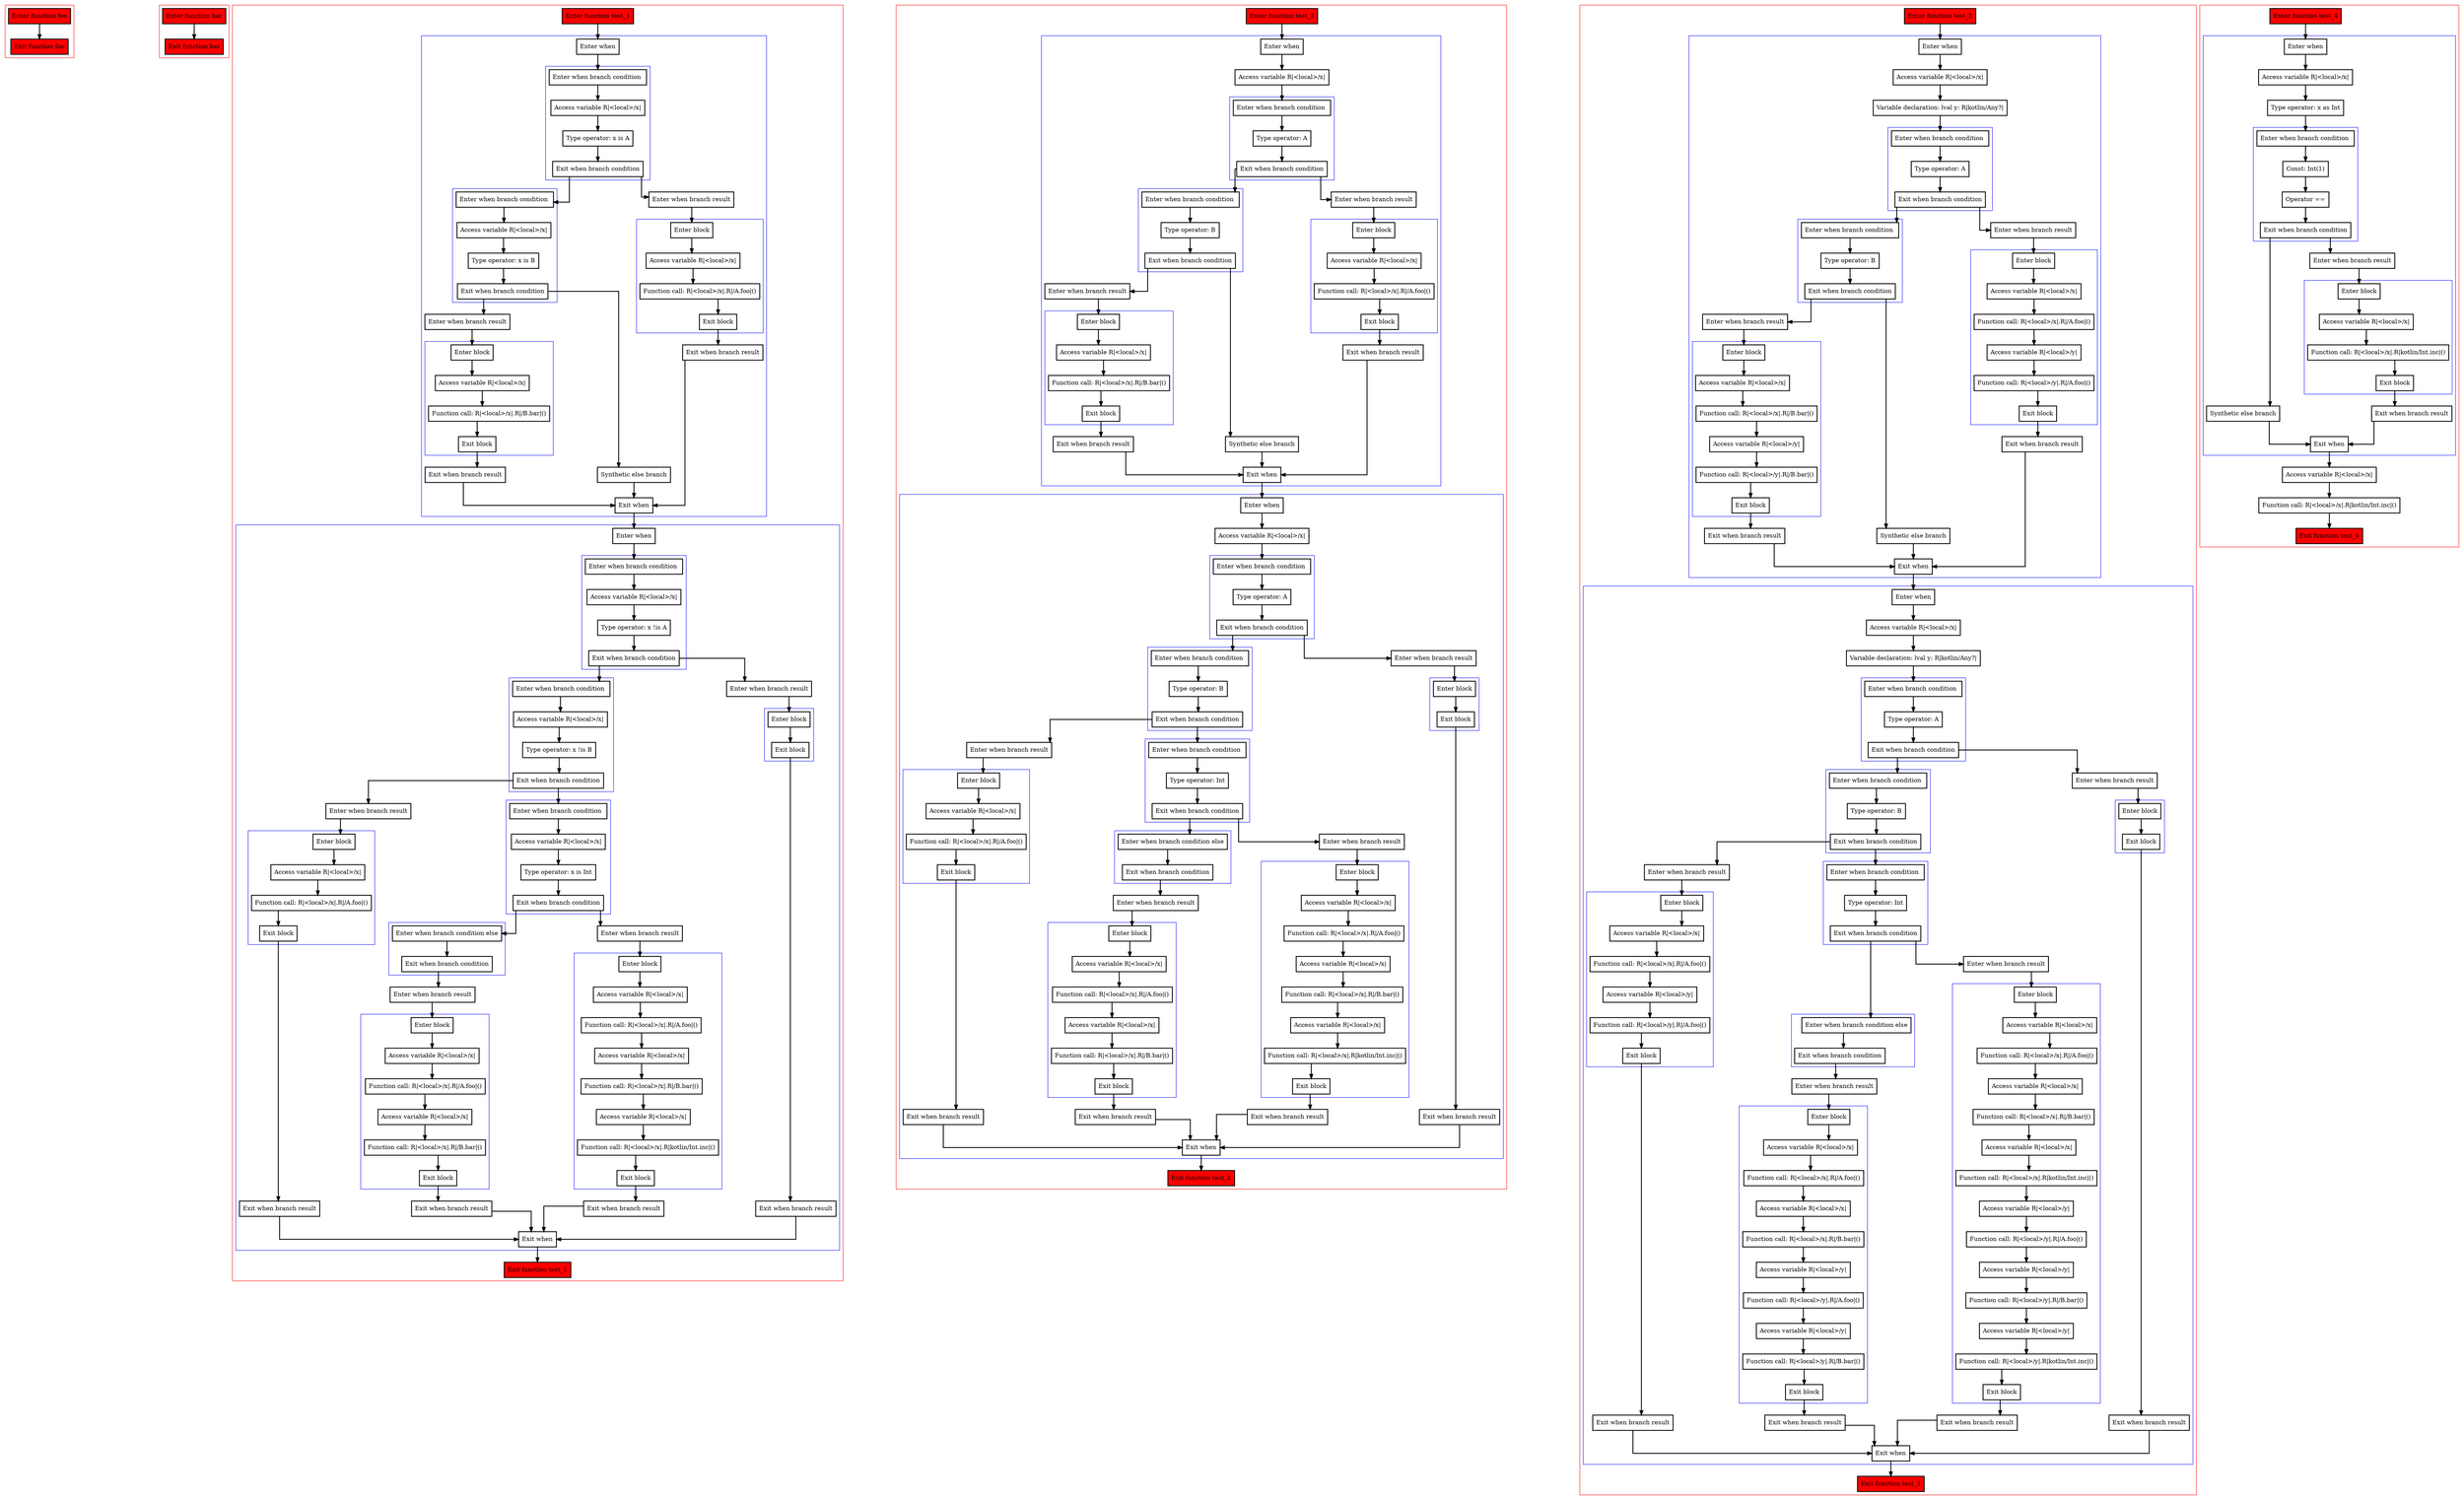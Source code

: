 digraph when_kt {
    graph [splines=ortho nodesep=3]
    node [shape=box penwidth=2]
    edge [penwidth=2]

    subgraph cluster_0 {
        color=red
        0 [label="Enter function foo" style="filled" fillcolor=red];
        1 [label="Exit function foo" style="filled" fillcolor=red];
    }

    0 -> {1};

    subgraph cluster_1 {
        color=red
        2 [label="Enter function bar" style="filled" fillcolor=red];
        3 [label="Exit function bar" style="filled" fillcolor=red];
    }

    2 -> {3};

    subgraph cluster_2 {
        color=red
        4 [label="Enter function test_1" style="filled" fillcolor=red];
        subgraph cluster_3 {
            color=blue
            5 [label="Enter when"];
            subgraph cluster_4 {
                color=blue
                6 [label="Enter when branch condition "];
                7 [label="Access variable R|<local>/x|"];
                8 [label="Type operator: x is A"];
                9 [label="Exit when branch condition"];
            }
            subgraph cluster_5 {
                color=blue
                10 [label="Enter when branch condition "];
                11 [label="Access variable R|<local>/x|"];
                12 [label="Type operator: x is B"];
                13 [label="Exit when branch condition"];
            }
            14 [label="Synthetic else branch"];
            15 [label="Enter when branch result"];
            subgraph cluster_6 {
                color=blue
                16 [label="Enter block"];
                17 [label="Access variable R|<local>/x|"];
                18 [label="Function call: R|<local>/x|.R|/B.bar|()"];
                19 [label="Exit block"];
            }
            20 [label="Exit when branch result"];
            21 [label="Enter when branch result"];
            subgraph cluster_7 {
                color=blue
                22 [label="Enter block"];
                23 [label="Access variable R|<local>/x|"];
                24 [label="Function call: R|<local>/x|.R|/A.foo|()"];
                25 [label="Exit block"];
            }
            26 [label="Exit when branch result"];
            27 [label="Exit when"];
        }
        subgraph cluster_8 {
            color=blue
            28 [label="Enter when"];
            subgraph cluster_9 {
                color=blue
                29 [label="Enter when branch condition "];
                30 [label="Access variable R|<local>/x|"];
                31 [label="Type operator: x !is A"];
                32 [label="Exit when branch condition"];
            }
            subgraph cluster_10 {
                color=blue
                33 [label="Enter when branch condition "];
                34 [label="Access variable R|<local>/x|"];
                35 [label="Type operator: x !is B"];
                36 [label="Exit when branch condition"];
            }
            subgraph cluster_11 {
                color=blue
                37 [label="Enter when branch condition "];
                38 [label="Access variable R|<local>/x|"];
                39 [label="Type operator: x is Int"];
                40 [label="Exit when branch condition"];
            }
            subgraph cluster_12 {
                color=blue
                41 [label="Enter when branch condition else"];
                42 [label="Exit when branch condition"];
            }
            43 [label="Enter when branch result"];
            subgraph cluster_13 {
                color=blue
                44 [label="Enter block"];
                45 [label="Access variable R|<local>/x|"];
                46 [label="Function call: R|<local>/x|.R|/A.foo|()"];
                47 [label="Access variable R|<local>/x|"];
                48 [label="Function call: R|<local>/x|.R|/B.bar|()"];
                49 [label="Exit block"];
            }
            50 [label="Exit when branch result"];
            51 [label="Enter when branch result"];
            subgraph cluster_14 {
                color=blue
                52 [label="Enter block"];
                53 [label="Access variable R|<local>/x|"];
                54 [label="Function call: R|<local>/x|.R|/A.foo|()"];
                55 [label="Access variable R|<local>/x|"];
                56 [label="Function call: R|<local>/x|.R|/B.bar|()"];
                57 [label="Access variable R|<local>/x|"];
                58 [label="Function call: R|<local>/x|.R|kotlin/Int.inc|()"];
                59 [label="Exit block"];
            }
            60 [label="Exit when branch result"];
            61 [label="Enter when branch result"];
            subgraph cluster_15 {
                color=blue
                62 [label="Enter block"];
                63 [label="Access variable R|<local>/x|"];
                64 [label="Function call: R|<local>/x|.R|/A.foo|()"];
                65 [label="Exit block"];
            }
            66 [label="Exit when branch result"];
            67 [label="Enter when branch result"];
            subgraph cluster_16 {
                color=blue
                68 [label="Enter block"];
                69 [label="Exit block"];
            }
            70 [label="Exit when branch result"];
            71 [label="Exit when"];
        }
        72 [label="Exit function test_1" style="filled" fillcolor=red];
    }

    4 -> {5};
    5 -> {6};
    6 -> {7};
    7 -> {8};
    8 -> {9};
    9 -> {21 10};
    10 -> {11};
    11 -> {12};
    12 -> {13};
    13 -> {15 14};
    14 -> {27};
    15 -> {16};
    16 -> {17};
    17 -> {18};
    18 -> {19};
    19 -> {20};
    20 -> {27};
    21 -> {22};
    22 -> {23};
    23 -> {24};
    24 -> {25};
    25 -> {26};
    26 -> {27};
    27 -> {28};
    28 -> {29};
    29 -> {30};
    30 -> {31};
    31 -> {32};
    32 -> {67 33};
    33 -> {34};
    34 -> {35};
    35 -> {36};
    36 -> {61 37};
    37 -> {38};
    38 -> {39};
    39 -> {40};
    40 -> {51 41};
    41 -> {42};
    42 -> {43};
    43 -> {44};
    44 -> {45};
    45 -> {46};
    46 -> {47};
    47 -> {48};
    48 -> {49};
    49 -> {50};
    50 -> {71};
    51 -> {52};
    52 -> {53};
    53 -> {54};
    54 -> {55};
    55 -> {56};
    56 -> {57};
    57 -> {58};
    58 -> {59};
    59 -> {60};
    60 -> {71};
    61 -> {62};
    62 -> {63};
    63 -> {64};
    64 -> {65};
    65 -> {66};
    66 -> {71};
    67 -> {68};
    68 -> {69};
    69 -> {70};
    70 -> {71};
    71 -> {72};

    subgraph cluster_17 {
        color=red
        73 [label="Enter function test_2" style="filled" fillcolor=red];
        subgraph cluster_18 {
            color=blue
            74 [label="Enter when"];
            75 [label="Access variable R|<local>/x|"];
            subgraph cluster_19 {
                color=blue
                76 [label="Enter when branch condition "];
                77 [label="Type operator: A"];
                78 [label="Exit when branch condition"];
            }
            subgraph cluster_20 {
                color=blue
                79 [label="Enter when branch condition "];
                80 [label="Type operator: B"];
                81 [label="Exit when branch condition"];
            }
            82 [label="Synthetic else branch"];
            83 [label="Enter when branch result"];
            subgraph cluster_21 {
                color=blue
                84 [label="Enter block"];
                85 [label="Access variable R|<local>/x|"];
                86 [label="Function call: R|<local>/x|.R|/B.bar|()"];
                87 [label="Exit block"];
            }
            88 [label="Exit when branch result"];
            89 [label="Enter when branch result"];
            subgraph cluster_22 {
                color=blue
                90 [label="Enter block"];
                91 [label="Access variable R|<local>/x|"];
                92 [label="Function call: R|<local>/x|.R|/A.foo|()"];
                93 [label="Exit block"];
            }
            94 [label="Exit when branch result"];
            95 [label="Exit when"];
        }
        subgraph cluster_23 {
            color=blue
            96 [label="Enter when"];
            97 [label="Access variable R|<local>/x|"];
            subgraph cluster_24 {
                color=blue
                98 [label="Enter when branch condition "];
                99 [label="Type operator: A"];
                100 [label="Exit when branch condition"];
            }
            subgraph cluster_25 {
                color=blue
                101 [label="Enter when branch condition "];
                102 [label="Type operator: B"];
                103 [label="Exit when branch condition"];
            }
            subgraph cluster_26 {
                color=blue
                104 [label="Enter when branch condition "];
                105 [label="Type operator: Int"];
                106 [label="Exit when branch condition"];
            }
            subgraph cluster_27 {
                color=blue
                107 [label="Enter when branch condition else"];
                108 [label="Exit when branch condition"];
            }
            109 [label="Enter when branch result"];
            subgraph cluster_28 {
                color=blue
                110 [label="Enter block"];
                111 [label="Access variable R|<local>/x|"];
                112 [label="Function call: R|<local>/x|.R|/A.foo|()"];
                113 [label="Access variable R|<local>/x|"];
                114 [label="Function call: R|<local>/x|.R|/B.bar|()"];
                115 [label="Exit block"];
            }
            116 [label="Exit when branch result"];
            117 [label="Enter when branch result"];
            subgraph cluster_29 {
                color=blue
                118 [label="Enter block"];
                119 [label="Access variable R|<local>/x|"];
                120 [label="Function call: R|<local>/x|.R|/A.foo|()"];
                121 [label="Access variable R|<local>/x|"];
                122 [label="Function call: R|<local>/x|.R|/B.bar|()"];
                123 [label="Access variable R|<local>/x|"];
                124 [label="Function call: R|<local>/x|.R|kotlin/Int.inc|()"];
                125 [label="Exit block"];
            }
            126 [label="Exit when branch result"];
            127 [label="Enter when branch result"];
            subgraph cluster_30 {
                color=blue
                128 [label="Enter block"];
                129 [label="Access variable R|<local>/x|"];
                130 [label="Function call: R|<local>/x|.R|/A.foo|()"];
                131 [label="Exit block"];
            }
            132 [label="Exit when branch result"];
            133 [label="Enter when branch result"];
            subgraph cluster_31 {
                color=blue
                134 [label="Enter block"];
                135 [label="Exit block"];
            }
            136 [label="Exit when branch result"];
            137 [label="Exit when"];
        }
        138 [label="Exit function test_2" style="filled" fillcolor=red];
    }

    73 -> {74};
    74 -> {75};
    75 -> {76};
    76 -> {77};
    77 -> {78};
    78 -> {89 79};
    79 -> {80};
    80 -> {81};
    81 -> {83 82};
    82 -> {95};
    83 -> {84};
    84 -> {85};
    85 -> {86};
    86 -> {87};
    87 -> {88};
    88 -> {95};
    89 -> {90};
    90 -> {91};
    91 -> {92};
    92 -> {93};
    93 -> {94};
    94 -> {95};
    95 -> {96};
    96 -> {97};
    97 -> {98};
    98 -> {99};
    99 -> {100};
    100 -> {133 101};
    101 -> {102};
    102 -> {103};
    103 -> {127 104};
    104 -> {105};
    105 -> {106};
    106 -> {117 107};
    107 -> {108};
    108 -> {109};
    109 -> {110};
    110 -> {111};
    111 -> {112};
    112 -> {113};
    113 -> {114};
    114 -> {115};
    115 -> {116};
    116 -> {137};
    117 -> {118};
    118 -> {119};
    119 -> {120};
    120 -> {121};
    121 -> {122};
    122 -> {123};
    123 -> {124};
    124 -> {125};
    125 -> {126};
    126 -> {137};
    127 -> {128};
    128 -> {129};
    129 -> {130};
    130 -> {131};
    131 -> {132};
    132 -> {137};
    133 -> {134};
    134 -> {135};
    135 -> {136};
    136 -> {137};
    137 -> {138};

    subgraph cluster_32 {
        color=red
        139 [label="Enter function test_3" style="filled" fillcolor=red];
        subgraph cluster_33 {
            color=blue
            140 [label="Enter when"];
            141 [label="Access variable R|<local>/x|"];
            142 [label="Variable declaration: lval y: R|kotlin/Any?|"];
            subgraph cluster_34 {
                color=blue
                143 [label="Enter when branch condition "];
                144 [label="Type operator: A"];
                145 [label="Exit when branch condition"];
            }
            subgraph cluster_35 {
                color=blue
                146 [label="Enter when branch condition "];
                147 [label="Type operator: B"];
                148 [label="Exit when branch condition"];
            }
            149 [label="Synthetic else branch"];
            150 [label="Enter when branch result"];
            subgraph cluster_36 {
                color=blue
                151 [label="Enter block"];
                152 [label="Access variable R|<local>/x|"];
                153 [label="Function call: R|<local>/x|.R|/B.bar|()"];
                154 [label="Access variable R|<local>/y|"];
                155 [label="Function call: R|<local>/y|.R|/B.bar|()"];
                156 [label="Exit block"];
            }
            157 [label="Exit when branch result"];
            158 [label="Enter when branch result"];
            subgraph cluster_37 {
                color=blue
                159 [label="Enter block"];
                160 [label="Access variable R|<local>/x|"];
                161 [label="Function call: R|<local>/x|.R|/A.foo|()"];
                162 [label="Access variable R|<local>/y|"];
                163 [label="Function call: R|<local>/y|.R|/A.foo|()"];
                164 [label="Exit block"];
            }
            165 [label="Exit when branch result"];
            166 [label="Exit when"];
        }
        subgraph cluster_38 {
            color=blue
            167 [label="Enter when"];
            168 [label="Access variable R|<local>/x|"];
            169 [label="Variable declaration: lval y: R|kotlin/Any?|"];
            subgraph cluster_39 {
                color=blue
                170 [label="Enter when branch condition "];
                171 [label="Type operator: A"];
                172 [label="Exit when branch condition"];
            }
            subgraph cluster_40 {
                color=blue
                173 [label="Enter when branch condition "];
                174 [label="Type operator: B"];
                175 [label="Exit when branch condition"];
            }
            subgraph cluster_41 {
                color=blue
                176 [label="Enter when branch condition "];
                177 [label="Type operator: Int"];
                178 [label="Exit when branch condition"];
            }
            subgraph cluster_42 {
                color=blue
                179 [label="Enter when branch condition else"];
                180 [label="Exit when branch condition"];
            }
            181 [label="Enter when branch result"];
            subgraph cluster_43 {
                color=blue
                182 [label="Enter block"];
                183 [label="Access variable R|<local>/x|"];
                184 [label="Function call: R|<local>/x|.R|/A.foo|()"];
                185 [label="Access variable R|<local>/x|"];
                186 [label="Function call: R|<local>/x|.R|/B.bar|()"];
                187 [label="Access variable R|<local>/y|"];
                188 [label="Function call: R|<local>/y|.R|/A.foo|()"];
                189 [label="Access variable R|<local>/y|"];
                190 [label="Function call: R|<local>/y|.R|/B.bar|()"];
                191 [label="Exit block"];
            }
            192 [label="Exit when branch result"];
            193 [label="Enter when branch result"];
            subgraph cluster_44 {
                color=blue
                194 [label="Enter block"];
                195 [label="Access variable R|<local>/x|"];
                196 [label="Function call: R|<local>/x|.R|/A.foo|()"];
                197 [label="Access variable R|<local>/x|"];
                198 [label="Function call: R|<local>/x|.R|/B.bar|()"];
                199 [label="Access variable R|<local>/x|"];
                200 [label="Function call: R|<local>/x|.R|kotlin/Int.inc|()"];
                201 [label="Access variable R|<local>/y|"];
                202 [label="Function call: R|<local>/y|.R|/A.foo|()"];
                203 [label="Access variable R|<local>/y|"];
                204 [label="Function call: R|<local>/y|.R|/B.bar|()"];
                205 [label="Access variable R|<local>/y|"];
                206 [label="Function call: R|<local>/y|.R|kotlin/Int.inc|()"];
                207 [label="Exit block"];
            }
            208 [label="Exit when branch result"];
            209 [label="Enter when branch result"];
            subgraph cluster_45 {
                color=blue
                210 [label="Enter block"];
                211 [label="Access variable R|<local>/x|"];
                212 [label="Function call: R|<local>/x|.R|/A.foo|()"];
                213 [label="Access variable R|<local>/y|"];
                214 [label="Function call: R|<local>/y|.R|/A.foo|()"];
                215 [label="Exit block"];
            }
            216 [label="Exit when branch result"];
            217 [label="Enter when branch result"];
            subgraph cluster_46 {
                color=blue
                218 [label="Enter block"];
                219 [label="Exit block"];
            }
            220 [label="Exit when branch result"];
            221 [label="Exit when"];
        }
        222 [label="Exit function test_3" style="filled" fillcolor=red];
    }

    139 -> {140};
    140 -> {141};
    141 -> {142};
    142 -> {143};
    143 -> {144};
    144 -> {145};
    145 -> {158 146};
    146 -> {147};
    147 -> {148};
    148 -> {150 149};
    149 -> {166};
    150 -> {151};
    151 -> {152};
    152 -> {153};
    153 -> {154};
    154 -> {155};
    155 -> {156};
    156 -> {157};
    157 -> {166};
    158 -> {159};
    159 -> {160};
    160 -> {161};
    161 -> {162};
    162 -> {163};
    163 -> {164};
    164 -> {165};
    165 -> {166};
    166 -> {167};
    167 -> {168};
    168 -> {169};
    169 -> {170};
    170 -> {171};
    171 -> {172};
    172 -> {217 173};
    173 -> {174};
    174 -> {175};
    175 -> {209 176};
    176 -> {177};
    177 -> {178};
    178 -> {193 179};
    179 -> {180};
    180 -> {181};
    181 -> {182};
    182 -> {183};
    183 -> {184};
    184 -> {185};
    185 -> {186};
    186 -> {187};
    187 -> {188};
    188 -> {189};
    189 -> {190};
    190 -> {191};
    191 -> {192};
    192 -> {221};
    193 -> {194};
    194 -> {195};
    195 -> {196};
    196 -> {197};
    197 -> {198};
    198 -> {199};
    199 -> {200};
    200 -> {201};
    201 -> {202};
    202 -> {203};
    203 -> {204};
    204 -> {205};
    205 -> {206};
    206 -> {207};
    207 -> {208};
    208 -> {221};
    209 -> {210};
    210 -> {211};
    211 -> {212};
    212 -> {213};
    213 -> {214};
    214 -> {215};
    215 -> {216};
    216 -> {221};
    217 -> {218};
    218 -> {219};
    219 -> {220};
    220 -> {221};
    221 -> {222};

    subgraph cluster_47 {
        color=red
        223 [label="Enter function test_4" style="filled" fillcolor=red];
        subgraph cluster_48 {
            color=blue
            224 [label="Enter when"];
            225 [label="Access variable R|<local>/x|"];
            226 [label="Type operator: x as Int"];
            subgraph cluster_49 {
                color=blue
                227 [label="Enter when branch condition "];
                228 [label="Const: Int(1)"];
                229 [label="Operator =="];
                230 [label="Exit when branch condition"];
            }
            231 [label="Synthetic else branch"];
            232 [label="Enter when branch result"];
            subgraph cluster_50 {
                color=blue
                233 [label="Enter block"];
                234 [label="Access variable R|<local>/x|"];
                235 [label="Function call: R|<local>/x|.R|kotlin/Int.inc|()"];
                236 [label="Exit block"];
            }
            237 [label="Exit when branch result"];
            238 [label="Exit when"];
        }
        239 [label="Access variable R|<local>/x|"];
        240 [label="Function call: R|<local>/x|.R|kotlin/Int.inc|()"];
        241 [label="Exit function test_4" style="filled" fillcolor=red];
    }

    223 -> {224};
    224 -> {225};
    225 -> {226};
    226 -> {227};
    227 -> {228};
    228 -> {229};
    229 -> {230};
    230 -> {232 231};
    231 -> {238};
    232 -> {233};
    233 -> {234};
    234 -> {235};
    235 -> {236};
    236 -> {237};
    237 -> {238};
    238 -> {239};
    239 -> {240};
    240 -> {241};

}

